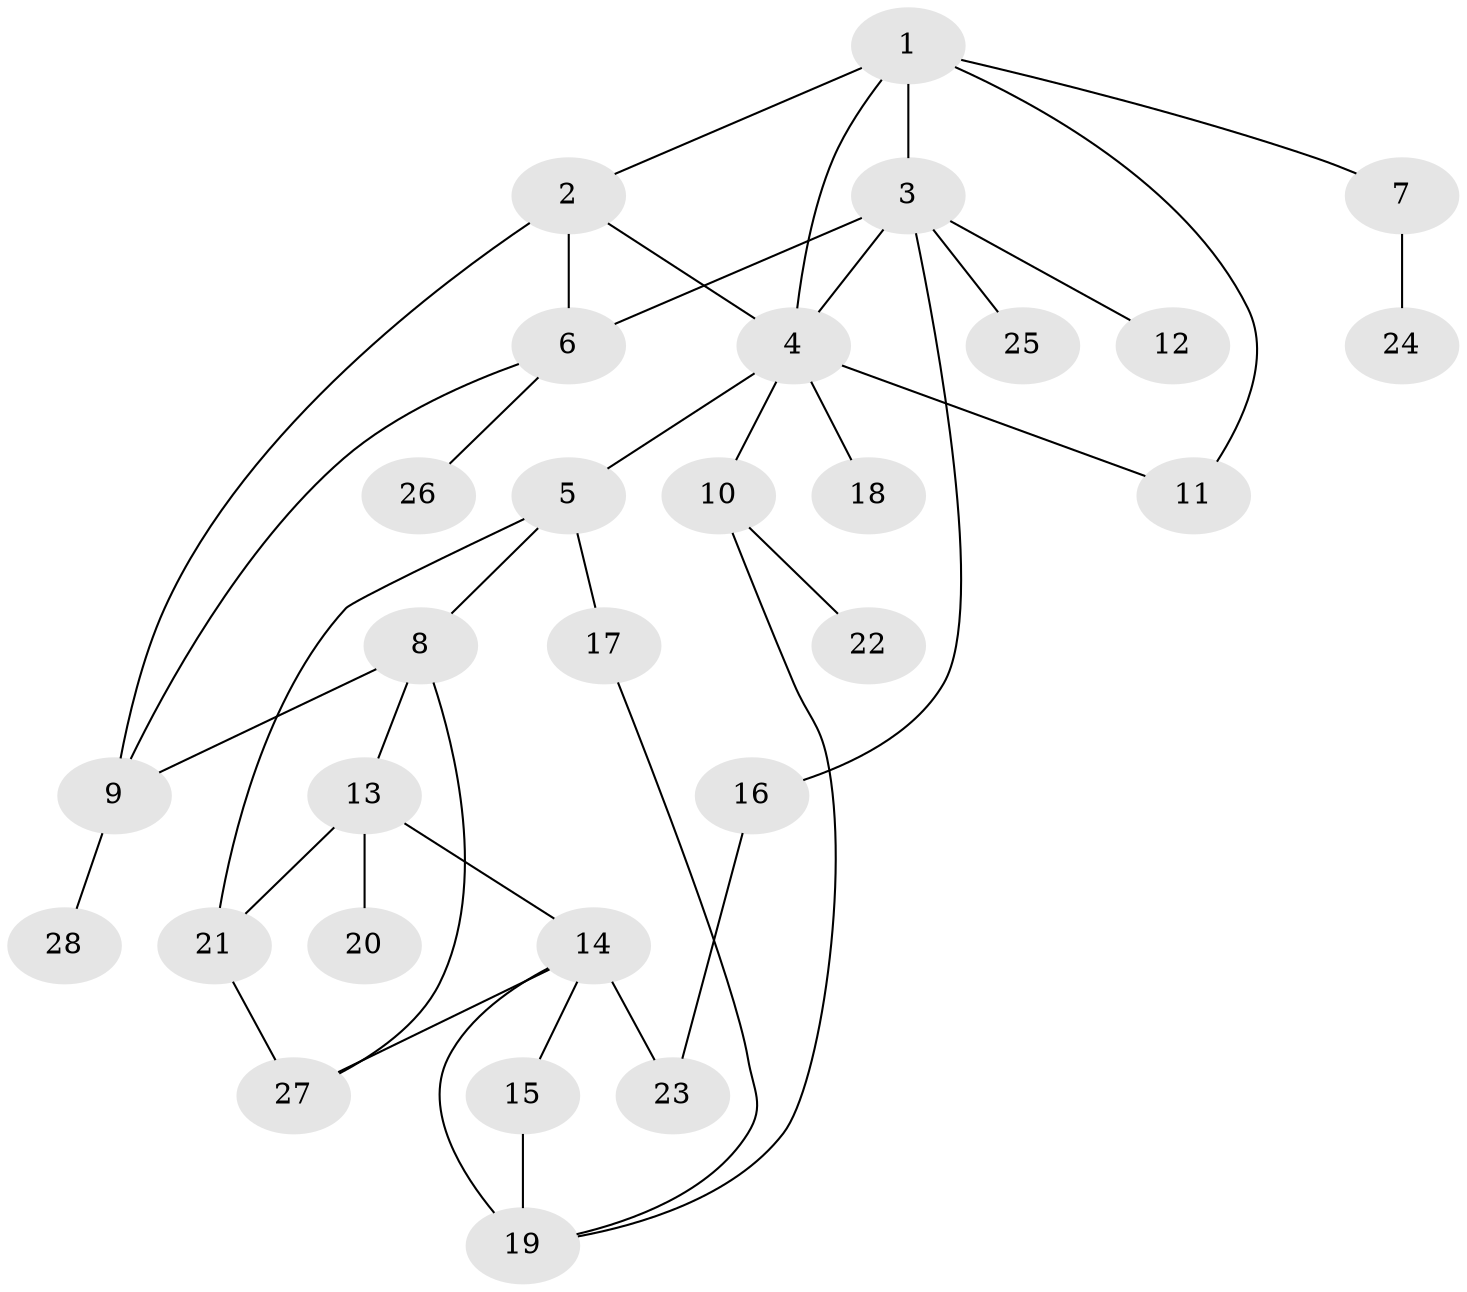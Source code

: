 // original degree distribution, {5: 0.05454545454545454, 8: 0.03636363636363636, 6: 0.01818181818181818, 4: 0.07272727272727272, 2: 0.32727272727272727, 3: 0.10909090909090909, 1: 0.36363636363636365, 7: 0.01818181818181818}
// Generated by graph-tools (version 1.1) at 2025/34/03/09/25 02:34:08]
// undirected, 28 vertices, 40 edges
graph export_dot {
graph [start="1"]
  node [color=gray90,style=filled];
  1;
  2;
  3;
  4;
  5;
  6;
  7;
  8;
  9;
  10;
  11;
  12;
  13;
  14;
  15;
  16;
  17;
  18;
  19;
  20;
  21;
  22;
  23;
  24;
  25;
  26;
  27;
  28;
  1 -- 2 [weight=1.0];
  1 -- 3 [weight=1.0];
  1 -- 4 [weight=1.0];
  1 -- 7 [weight=1.0];
  1 -- 11 [weight=1.0];
  2 -- 4 [weight=1.0];
  2 -- 6 [weight=4.0];
  2 -- 9 [weight=1.0];
  3 -- 4 [weight=1.0];
  3 -- 6 [weight=1.0];
  3 -- 12 [weight=1.0];
  3 -- 16 [weight=1.0];
  3 -- 25 [weight=1.0];
  4 -- 5 [weight=1.0];
  4 -- 10 [weight=1.0];
  4 -- 11 [weight=1.0];
  4 -- 18 [weight=1.0];
  5 -- 8 [weight=1.0];
  5 -- 17 [weight=1.0];
  5 -- 21 [weight=1.0];
  6 -- 9 [weight=1.0];
  6 -- 26 [weight=1.0];
  7 -- 24 [weight=1.0];
  8 -- 9 [weight=1.0];
  8 -- 13 [weight=1.0];
  8 -- 27 [weight=1.0];
  9 -- 28 [weight=1.0];
  10 -- 19 [weight=1.0];
  10 -- 22 [weight=1.0];
  13 -- 14 [weight=1.0];
  13 -- 20 [weight=1.0];
  13 -- 21 [weight=1.0];
  14 -- 15 [weight=1.0];
  14 -- 19 [weight=2.0];
  14 -- 23 [weight=1.0];
  14 -- 27 [weight=1.0];
  15 -- 19 [weight=1.0];
  16 -- 23 [weight=1.0];
  17 -- 19 [weight=1.0];
  21 -- 27 [weight=1.0];
}
